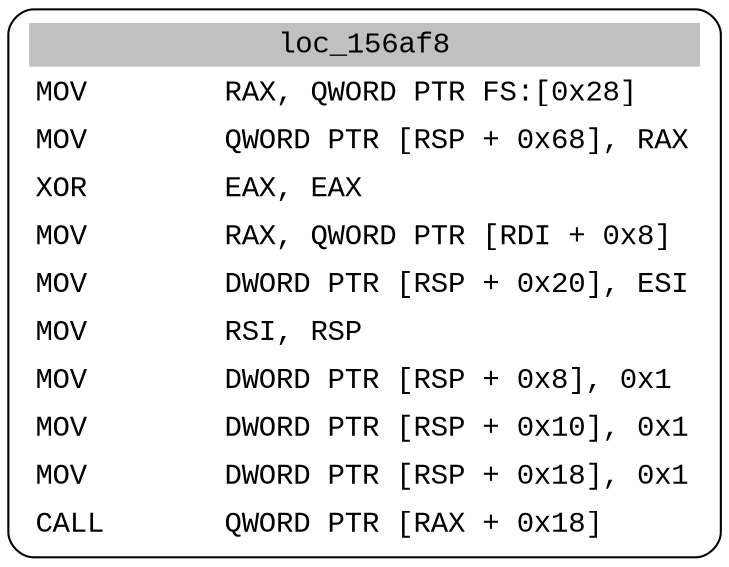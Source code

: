 digraph asm_graph {
1941 [
shape="Mrecord" fontname="Courier New"label =<<table border="0" cellborder="0" cellpadding="3"><tr><td align="center" colspan="2" bgcolor="grey">loc_156af8</td></tr><tr><td align="left">MOV        RAX, QWORD PTR FS:[0x28]</td></tr><tr><td align="left">MOV        QWORD PTR [RSP + 0x68], RAX</td></tr><tr><td align="left">XOR        EAX, EAX</td></tr><tr><td align="left">MOV        RAX, QWORD PTR [RDI + 0x8]</td></tr><tr><td align="left">MOV        DWORD PTR [RSP + 0x20], ESI</td></tr><tr><td align="left">MOV        RSI, RSP</td></tr><tr><td align="left">MOV        DWORD PTR [RSP + 0x8], 0x1</td></tr><tr><td align="left">MOV        DWORD PTR [RSP + 0x10], 0x1</td></tr><tr><td align="left">MOV        DWORD PTR [RSP + 0x18], 0x1</td></tr><tr><td align="left">CALL       QWORD PTR [RAX + 0x18]</td></tr></table>> ];
}